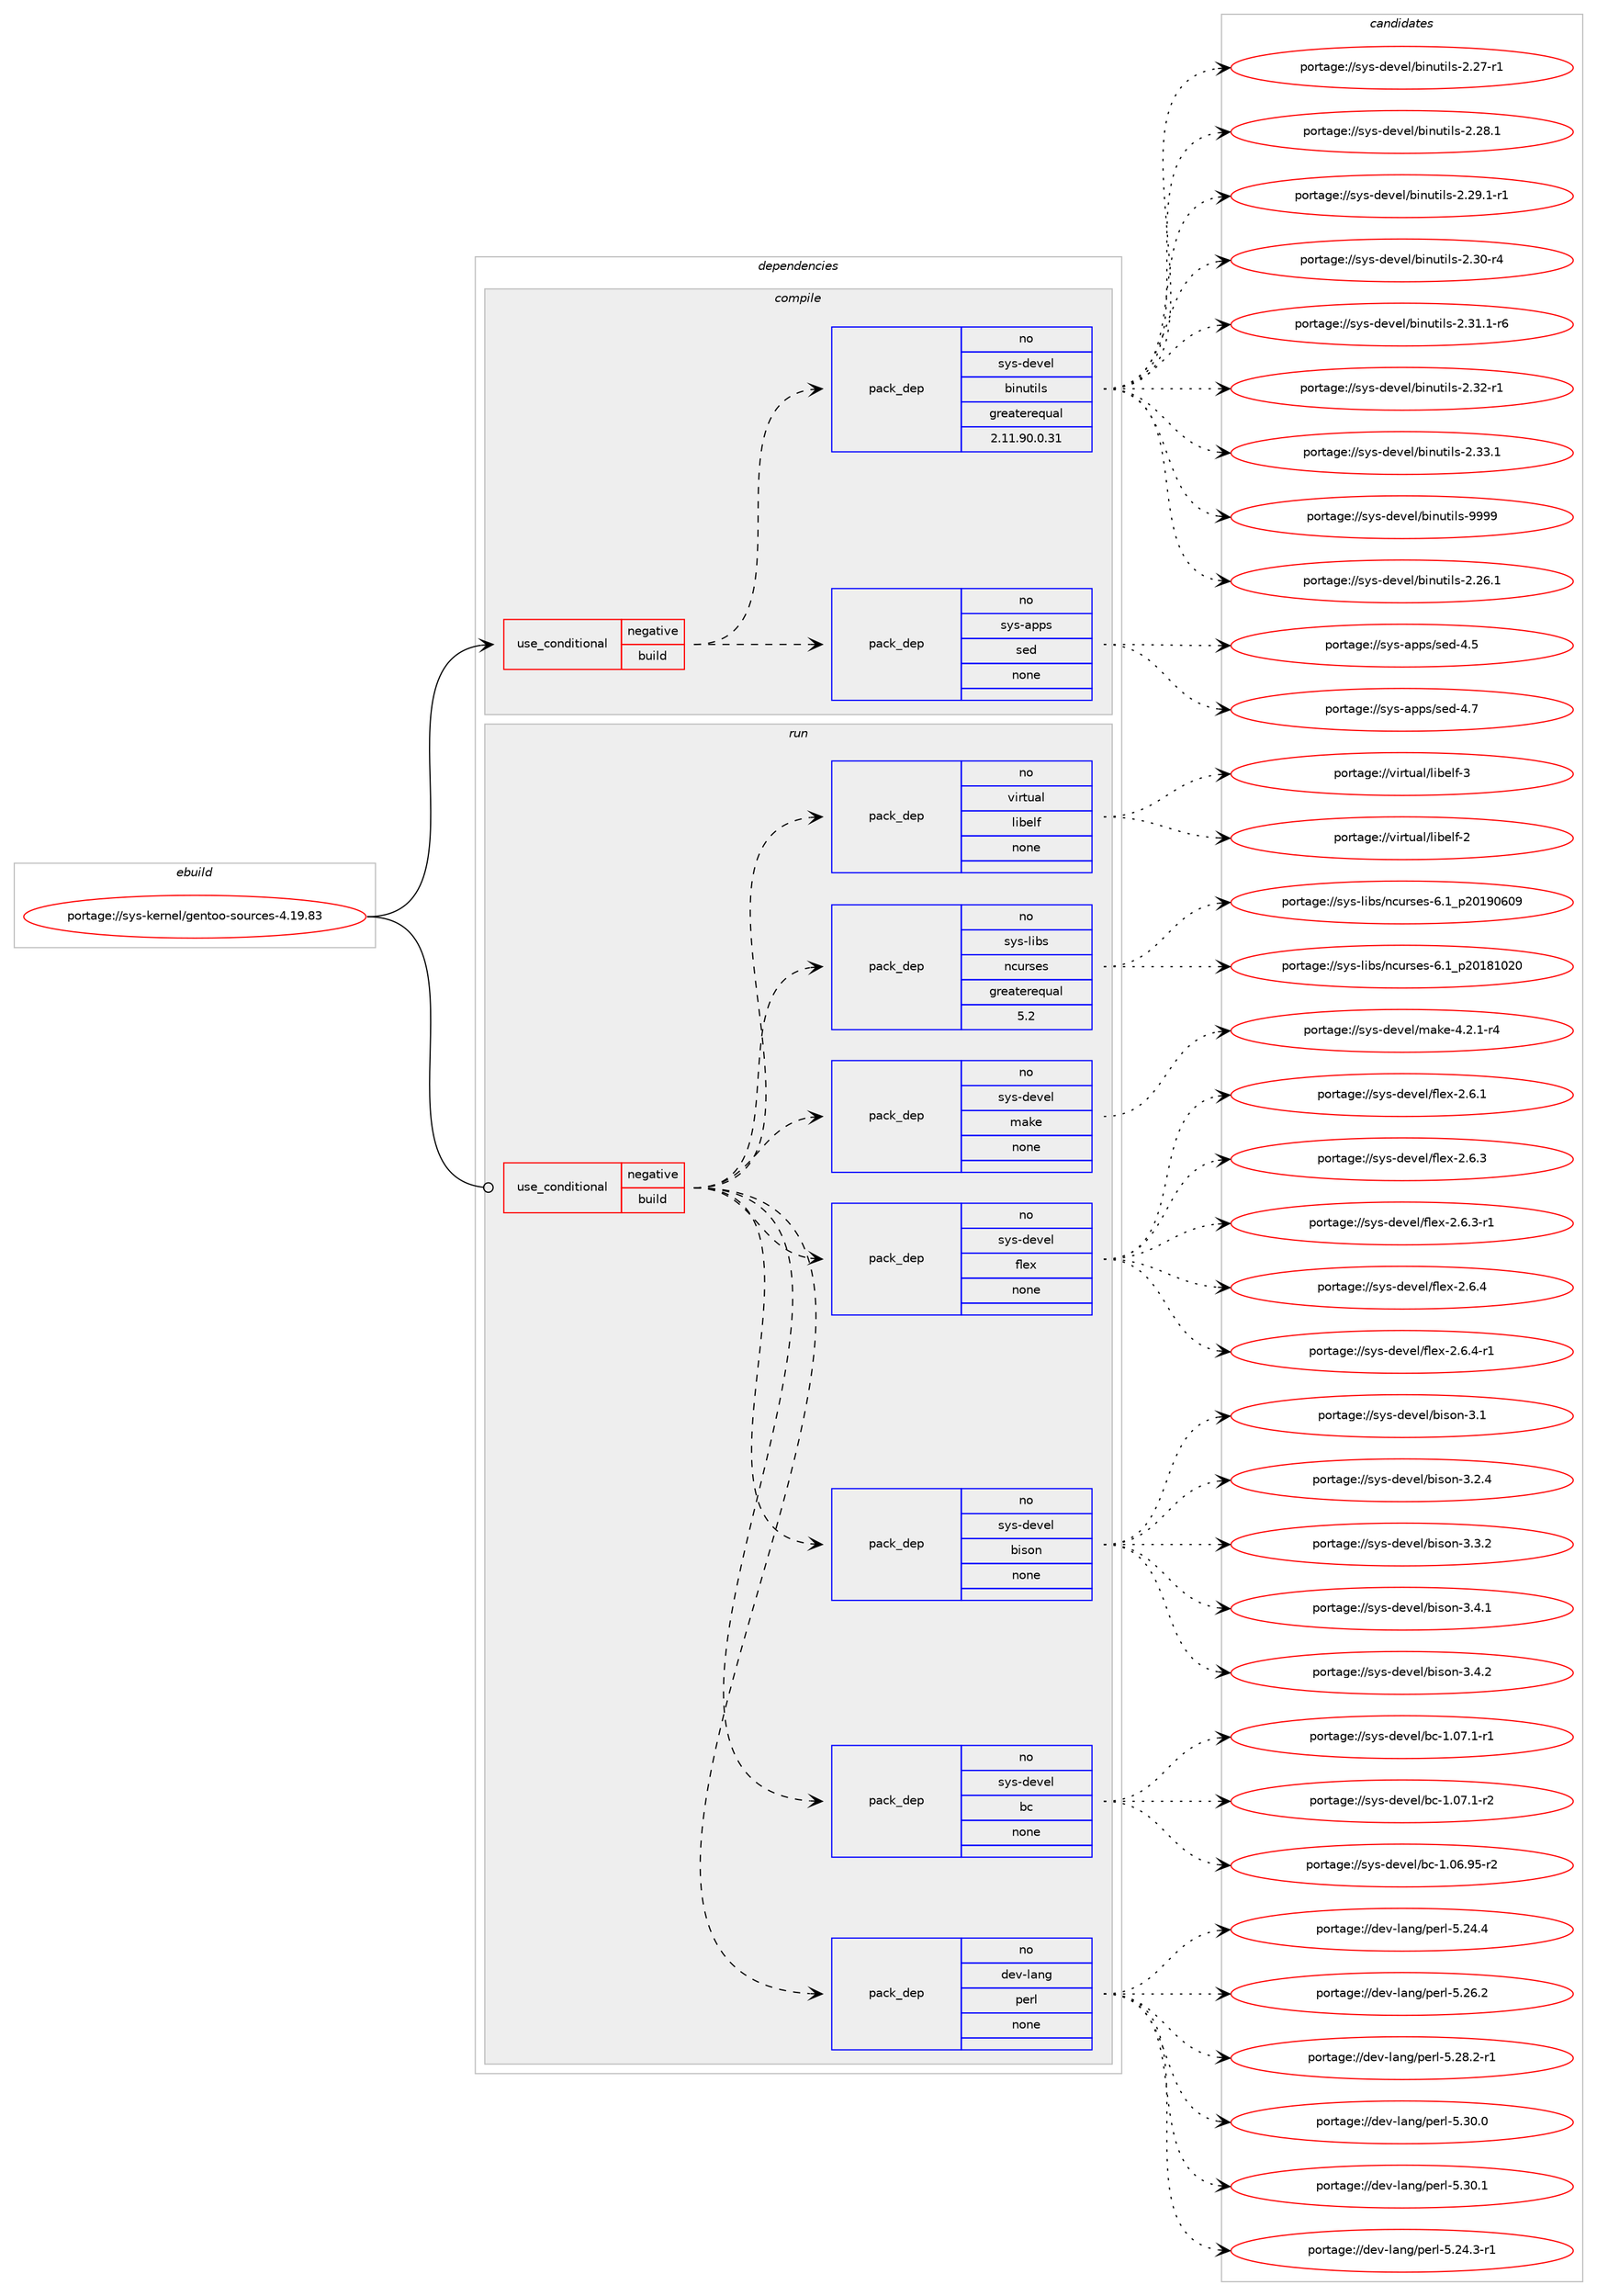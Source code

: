 digraph prolog {

# *************
# Graph options
# *************

newrank=true;
concentrate=true;
compound=true;
graph [rankdir=LR,fontname=Helvetica,fontsize=10,ranksep=1.5];#, ranksep=2.5, nodesep=0.2];
edge  [arrowhead=vee];
node  [fontname=Helvetica,fontsize=10];

# **********
# The ebuild
# **********

subgraph cluster_leftcol {
color=gray;
rank=same;
label=<<i>ebuild</i>>;
id [label="portage://sys-kernel/gentoo-sources-4.19.83", color=red, width=4, href="../sys-kernel/gentoo-sources-4.19.83.svg"];
}

# ****************
# The dependencies
# ****************

subgraph cluster_midcol {
color=gray;
label=<<i>dependencies</i>>;
subgraph cluster_compile {
fillcolor="#eeeeee";
style=filled;
label=<<i>compile</i>>;
subgraph cond103617 {
dependency428388 [label=<<TABLE BORDER="0" CELLBORDER="1" CELLSPACING="0" CELLPADDING="4"><TR><TD ROWSPAN="3" CELLPADDING="10">use_conditional</TD></TR><TR><TD>negative</TD></TR><TR><TD>build</TD></TR></TABLE>>, shape=none, color=red];
subgraph pack317582 {
dependency428389 [label=<<TABLE BORDER="0" CELLBORDER="1" CELLSPACING="0" CELLPADDING="4" WIDTH="220"><TR><TD ROWSPAN="6" CELLPADDING="30">pack_dep</TD></TR><TR><TD WIDTH="110">no</TD></TR><TR><TD>sys-apps</TD></TR><TR><TD>sed</TD></TR><TR><TD>none</TD></TR><TR><TD></TD></TR></TABLE>>, shape=none, color=blue];
}
dependency428388:e -> dependency428389:w [weight=20,style="dashed",arrowhead="vee"];
subgraph pack317583 {
dependency428390 [label=<<TABLE BORDER="0" CELLBORDER="1" CELLSPACING="0" CELLPADDING="4" WIDTH="220"><TR><TD ROWSPAN="6" CELLPADDING="30">pack_dep</TD></TR><TR><TD WIDTH="110">no</TD></TR><TR><TD>sys-devel</TD></TR><TR><TD>binutils</TD></TR><TR><TD>greaterequal</TD></TR><TR><TD>2.11.90.0.31</TD></TR></TABLE>>, shape=none, color=blue];
}
dependency428388:e -> dependency428390:w [weight=20,style="dashed",arrowhead="vee"];
}
id:e -> dependency428388:w [weight=20,style="solid",arrowhead="vee"];
}
subgraph cluster_compileandrun {
fillcolor="#eeeeee";
style=filled;
label=<<i>compile and run</i>>;
}
subgraph cluster_run {
fillcolor="#eeeeee";
style=filled;
label=<<i>run</i>>;
subgraph cond103618 {
dependency428391 [label=<<TABLE BORDER="0" CELLBORDER="1" CELLSPACING="0" CELLPADDING="4"><TR><TD ROWSPAN="3" CELLPADDING="10">use_conditional</TD></TR><TR><TD>negative</TD></TR><TR><TD>build</TD></TR></TABLE>>, shape=none, color=red];
subgraph pack317584 {
dependency428392 [label=<<TABLE BORDER="0" CELLBORDER="1" CELLSPACING="0" CELLPADDING="4" WIDTH="220"><TR><TD ROWSPAN="6" CELLPADDING="30">pack_dep</TD></TR><TR><TD WIDTH="110">no</TD></TR><TR><TD>dev-lang</TD></TR><TR><TD>perl</TD></TR><TR><TD>none</TD></TR><TR><TD></TD></TR></TABLE>>, shape=none, color=blue];
}
dependency428391:e -> dependency428392:w [weight=20,style="dashed",arrowhead="vee"];
subgraph pack317585 {
dependency428393 [label=<<TABLE BORDER="0" CELLBORDER="1" CELLSPACING="0" CELLPADDING="4" WIDTH="220"><TR><TD ROWSPAN="6" CELLPADDING="30">pack_dep</TD></TR><TR><TD WIDTH="110">no</TD></TR><TR><TD>sys-devel</TD></TR><TR><TD>bc</TD></TR><TR><TD>none</TD></TR><TR><TD></TD></TR></TABLE>>, shape=none, color=blue];
}
dependency428391:e -> dependency428393:w [weight=20,style="dashed",arrowhead="vee"];
subgraph pack317586 {
dependency428394 [label=<<TABLE BORDER="0" CELLBORDER="1" CELLSPACING="0" CELLPADDING="4" WIDTH="220"><TR><TD ROWSPAN="6" CELLPADDING="30">pack_dep</TD></TR><TR><TD WIDTH="110">no</TD></TR><TR><TD>sys-devel</TD></TR><TR><TD>bison</TD></TR><TR><TD>none</TD></TR><TR><TD></TD></TR></TABLE>>, shape=none, color=blue];
}
dependency428391:e -> dependency428394:w [weight=20,style="dashed",arrowhead="vee"];
subgraph pack317587 {
dependency428395 [label=<<TABLE BORDER="0" CELLBORDER="1" CELLSPACING="0" CELLPADDING="4" WIDTH="220"><TR><TD ROWSPAN="6" CELLPADDING="30">pack_dep</TD></TR><TR><TD WIDTH="110">no</TD></TR><TR><TD>sys-devel</TD></TR><TR><TD>flex</TD></TR><TR><TD>none</TD></TR><TR><TD></TD></TR></TABLE>>, shape=none, color=blue];
}
dependency428391:e -> dependency428395:w [weight=20,style="dashed",arrowhead="vee"];
subgraph pack317588 {
dependency428396 [label=<<TABLE BORDER="0" CELLBORDER="1" CELLSPACING="0" CELLPADDING="4" WIDTH="220"><TR><TD ROWSPAN="6" CELLPADDING="30">pack_dep</TD></TR><TR><TD WIDTH="110">no</TD></TR><TR><TD>sys-devel</TD></TR><TR><TD>make</TD></TR><TR><TD>none</TD></TR><TR><TD></TD></TR></TABLE>>, shape=none, color=blue];
}
dependency428391:e -> dependency428396:w [weight=20,style="dashed",arrowhead="vee"];
subgraph pack317589 {
dependency428397 [label=<<TABLE BORDER="0" CELLBORDER="1" CELLSPACING="0" CELLPADDING="4" WIDTH="220"><TR><TD ROWSPAN="6" CELLPADDING="30">pack_dep</TD></TR><TR><TD WIDTH="110">no</TD></TR><TR><TD>sys-libs</TD></TR><TR><TD>ncurses</TD></TR><TR><TD>greaterequal</TD></TR><TR><TD>5.2</TD></TR></TABLE>>, shape=none, color=blue];
}
dependency428391:e -> dependency428397:w [weight=20,style="dashed",arrowhead="vee"];
subgraph pack317590 {
dependency428398 [label=<<TABLE BORDER="0" CELLBORDER="1" CELLSPACING="0" CELLPADDING="4" WIDTH="220"><TR><TD ROWSPAN="6" CELLPADDING="30">pack_dep</TD></TR><TR><TD WIDTH="110">no</TD></TR><TR><TD>virtual</TD></TR><TR><TD>libelf</TD></TR><TR><TD>none</TD></TR><TR><TD></TD></TR></TABLE>>, shape=none, color=blue];
}
dependency428391:e -> dependency428398:w [weight=20,style="dashed",arrowhead="vee"];
}
id:e -> dependency428391:w [weight=20,style="solid",arrowhead="odot"];
}
}

# **************
# The candidates
# **************

subgraph cluster_choices {
rank=same;
color=gray;
label=<<i>candidates</i>>;

subgraph choice317582 {
color=black;
nodesep=1;
choiceportage11512111545971121121154711510110045524653 [label="portage://sys-apps/sed-4.5", color=red, width=4,href="../sys-apps/sed-4.5.svg"];
choiceportage11512111545971121121154711510110045524655 [label="portage://sys-apps/sed-4.7", color=red, width=4,href="../sys-apps/sed-4.7.svg"];
dependency428389:e -> choiceportage11512111545971121121154711510110045524653:w [style=dotted,weight="100"];
dependency428389:e -> choiceportage11512111545971121121154711510110045524655:w [style=dotted,weight="100"];
}
subgraph choice317583 {
color=black;
nodesep=1;
choiceportage11512111545100101118101108479810511011711610510811545504650544649 [label="portage://sys-devel/binutils-2.26.1", color=red, width=4,href="../sys-devel/binutils-2.26.1.svg"];
choiceportage11512111545100101118101108479810511011711610510811545504650554511449 [label="portage://sys-devel/binutils-2.27-r1", color=red, width=4,href="../sys-devel/binutils-2.27-r1.svg"];
choiceportage11512111545100101118101108479810511011711610510811545504650564649 [label="portage://sys-devel/binutils-2.28.1", color=red, width=4,href="../sys-devel/binutils-2.28.1.svg"];
choiceportage115121115451001011181011084798105110117116105108115455046505746494511449 [label="portage://sys-devel/binutils-2.29.1-r1", color=red, width=4,href="../sys-devel/binutils-2.29.1-r1.svg"];
choiceportage11512111545100101118101108479810511011711610510811545504651484511452 [label="portage://sys-devel/binutils-2.30-r4", color=red, width=4,href="../sys-devel/binutils-2.30-r4.svg"];
choiceportage115121115451001011181011084798105110117116105108115455046514946494511454 [label="portage://sys-devel/binutils-2.31.1-r6", color=red, width=4,href="../sys-devel/binutils-2.31.1-r6.svg"];
choiceportage11512111545100101118101108479810511011711610510811545504651504511449 [label="portage://sys-devel/binutils-2.32-r1", color=red, width=4,href="../sys-devel/binutils-2.32-r1.svg"];
choiceportage11512111545100101118101108479810511011711610510811545504651514649 [label="portage://sys-devel/binutils-2.33.1", color=red, width=4,href="../sys-devel/binutils-2.33.1.svg"];
choiceportage1151211154510010111810110847981051101171161051081154557575757 [label="portage://sys-devel/binutils-9999", color=red, width=4,href="../sys-devel/binutils-9999.svg"];
dependency428390:e -> choiceportage11512111545100101118101108479810511011711610510811545504650544649:w [style=dotted,weight="100"];
dependency428390:e -> choiceportage11512111545100101118101108479810511011711610510811545504650554511449:w [style=dotted,weight="100"];
dependency428390:e -> choiceportage11512111545100101118101108479810511011711610510811545504650564649:w [style=dotted,weight="100"];
dependency428390:e -> choiceportage115121115451001011181011084798105110117116105108115455046505746494511449:w [style=dotted,weight="100"];
dependency428390:e -> choiceportage11512111545100101118101108479810511011711610510811545504651484511452:w [style=dotted,weight="100"];
dependency428390:e -> choiceportage115121115451001011181011084798105110117116105108115455046514946494511454:w [style=dotted,weight="100"];
dependency428390:e -> choiceportage11512111545100101118101108479810511011711610510811545504651504511449:w [style=dotted,weight="100"];
dependency428390:e -> choiceportage11512111545100101118101108479810511011711610510811545504651514649:w [style=dotted,weight="100"];
dependency428390:e -> choiceportage1151211154510010111810110847981051101171161051081154557575757:w [style=dotted,weight="100"];
}
subgraph choice317584 {
color=black;
nodesep=1;
choiceportage100101118451089711010347112101114108455346505246514511449 [label="portage://dev-lang/perl-5.24.3-r1", color=red, width=4,href="../dev-lang/perl-5.24.3-r1.svg"];
choiceportage10010111845108971101034711210111410845534650524652 [label="portage://dev-lang/perl-5.24.4", color=red, width=4,href="../dev-lang/perl-5.24.4.svg"];
choiceportage10010111845108971101034711210111410845534650544650 [label="portage://dev-lang/perl-5.26.2", color=red, width=4,href="../dev-lang/perl-5.26.2.svg"];
choiceportage100101118451089711010347112101114108455346505646504511449 [label="portage://dev-lang/perl-5.28.2-r1", color=red, width=4,href="../dev-lang/perl-5.28.2-r1.svg"];
choiceportage10010111845108971101034711210111410845534651484648 [label="portage://dev-lang/perl-5.30.0", color=red, width=4,href="../dev-lang/perl-5.30.0.svg"];
choiceportage10010111845108971101034711210111410845534651484649 [label="portage://dev-lang/perl-5.30.1", color=red, width=4,href="../dev-lang/perl-5.30.1.svg"];
dependency428392:e -> choiceportage100101118451089711010347112101114108455346505246514511449:w [style=dotted,weight="100"];
dependency428392:e -> choiceportage10010111845108971101034711210111410845534650524652:w [style=dotted,weight="100"];
dependency428392:e -> choiceportage10010111845108971101034711210111410845534650544650:w [style=dotted,weight="100"];
dependency428392:e -> choiceportage100101118451089711010347112101114108455346505646504511449:w [style=dotted,weight="100"];
dependency428392:e -> choiceportage10010111845108971101034711210111410845534651484648:w [style=dotted,weight="100"];
dependency428392:e -> choiceportage10010111845108971101034711210111410845534651484649:w [style=dotted,weight="100"];
}
subgraph choice317585 {
color=black;
nodesep=1;
choiceportage1151211154510010111810110847989945494648544657534511450 [label="portage://sys-devel/bc-1.06.95-r2", color=red, width=4,href="../sys-devel/bc-1.06.95-r2.svg"];
choiceportage11512111545100101118101108479899454946485546494511449 [label="portage://sys-devel/bc-1.07.1-r1", color=red, width=4,href="../sys-devel/bc-1.07.1-r1.svg"];
choiceportage11512111545100101118101108479899454946485546494511450 [label="portage://sys-devel/bc-1.07.1-r2", color=red, width=4,href="../sys-devel/bc-1.07.1-r2.svg"];
dependency428393:e -> choiceportage1151211154510010111810110847989945494648544657534511450:w [style=dotted,weight="100"];
dependency428393:e -> choiceportage11512111545100101118101108479899454946485546494511449:w [style=dotted,weight="100"];
dependency428393:e -> choiceportage11512111545100101118101108479899454946485546494511450:w [style=dotted,weight="100"];
}
subgraph choice317586 {
color=black;
nodesep=1;
choiceportage11512111545100101118101108479810511511111045514649 [label="portage://sys-devel/bison-3.1", color=red, width=4,href="../sys-devel/bison-3.1.svg"];
choiceportage115121115451001011181011084798105115111110455146504652 [label="portage://sys-devel/bison-3.2.4", color=red, width=4,href="../sys-devel/bison-3.2.4.svg"];
choiceportage115121115451001011181011084798105115111110455146514650 [label="portage://sys-devel/bison-3.3.2", color=red, width=4,href="../sys-devel/bison-3.3.2.svg"];
choiceportage115121115451001011181011084798105115111110455146524649 [label="portage://sys-devel/bison-3.4.1", color=red, width=4,href="../sys-devel/bison-3.4.1.svg"];
choiceportage115121115451001011181011084798105115111110455146524650 [label="portage://sys-devel/bison-3.4.2", color=red, width=4,href="../sys-devel/bison-3.4.2.svg"];
dependency428394:e -> choiceportage11512111545100101118101108479810511511111045514649:w [style=dotted,weight="100"];
dependency428394:e -> choiceportage115121115451001011181011084798105115111110455146504652:w [style=dotted,weight="100"];
dependency428394:e -> choiceportage115121115451001011181011084798105115111110455146514650:w [style=dotted,weight="100"];
dependency428394:e -> choiceportage115121115451001011181011084798105115111110455146524649:w [style=dotted,weight="100"];
dependency428394:e -> choiceportage115121115451001011181011084798105115111110455146524650:w [style=dotted,weight="100"];
}
subgraph choice317587 {
color=black;
nodesep=1;
choiceportage1151211154510010111810110847102108101120455046544649 [label="portage://sys-devel/flex-2.6.1", color=red, width=4,href="../sys-devel/flex-2.6.1.svg"];
choiceportage1151211154510010111810110847102108101120455046544651 [label="portage://sys-devel/flex-2.6.3", color=red, width=4,href="../sys-devel/flex-2.6.3.svg"];
choiceportage11512111545100101118101108471021081011204550465446514511449 [label="portage://sys-devel/flex-2.6.3-r1", color=red, width=4,href="../sys-devel/flex-2.6.3-r1.svg"];
choiceportage1151211154510010111810110847102108101120455046544652 [label="portage://sys-devel/flex-2.6.4", color=red, width=4,href="../sys-devel/flex-2.6.4.svg"];
choiceportage11512111545100101118101108471021081011204550465446524511449 [label="portage://sys-devel/flex-2.6.4-r1", color=red, width=4,href="../sys-devel/flex-2.6.4-r1.svg"];
dependency428395:e -> choiceportage1151211154510010111810110847102108101120455046544649:w [style=dotted,weight="100"];
dependency428395:e -> choiceportage1151211154510010111810110847102108101120455046544651:w [style=dotted,weight="100"];
dependency428395:e -> choiceportage11512111545100101118101108471021081011204550465446514511449:w [style=dotted,weight="100"];
dependency428395:e -> choiceportage1151211154510010111810110847102108101120455046544652:w [style=dotted,weight="100"];
dependency428395:e -> choiceportage11512111545100101118101108471021081011204550465446524511449:w [style=dotted,weight="100"];
}
subgraph choice317588 {
color=black;
nodesep=1;
choiceportage1151211154510010111810110847109971071014552465046494511452 [label="portage://sys-devel/make-4.2.1-r4", color=red, width=4,href="../sys-devel/make-4.2.1-r4.svg"];
dependency428396:e -> choiceportage1151211154510010111810110847109971071014552465046494511452:w [style=dotted,weight="100"];
}
subgraph choice317589 {
color=black;
nodesep=1;
choiceportage1151211154510810598115471109911711411510111545544649951125048495649485048 [label="portage://sys-libs/ncurses-6.1_p20181020", color=red, width=4,href="../sys-libs/ncurses-6.1_p20181020.svg"];
choiceportage1151211154510810598115471109911711411510111545544649951125048495748544857 [label="portage://sys-libs/ncurses-6.1_p20190609", color=red, width=4,href="../sys-libs/ncurses-6.1_p20190609.svg"];
dependency428397:e -> choiceportage1151211154510810598115471109911711411510111545544649951125048495649485048:w [style=dotted,weight="100"];
dependency428397:e -> choiceportage1151211154510810598115471109911711411510111545544649951125048495748544857:w [style=dotted,weight="100"];
}
subgraph choice317590 {
color=black;
nodesep=1;
choiceportage1181051141161179710847108105981011081024550 [label="portage://virtual/libelf-2", color=red, width=4,href="../virtual/libelf-2.svg"];
choiceportage1181051141161179710847108105981011081024551 [label="portage://virtual/libelf-3", color=red, width=4,href="../virtual/libelf-3.svg"];
dependency428398:e -> choiceportage1181051141161179710847108105981011081024550:w [style=dotted,weight="100"];
dependency428398:e -> choiceportage1181051141161179710847108105981011081024551:w [style=dotted,weight="100"];
}
}

}
